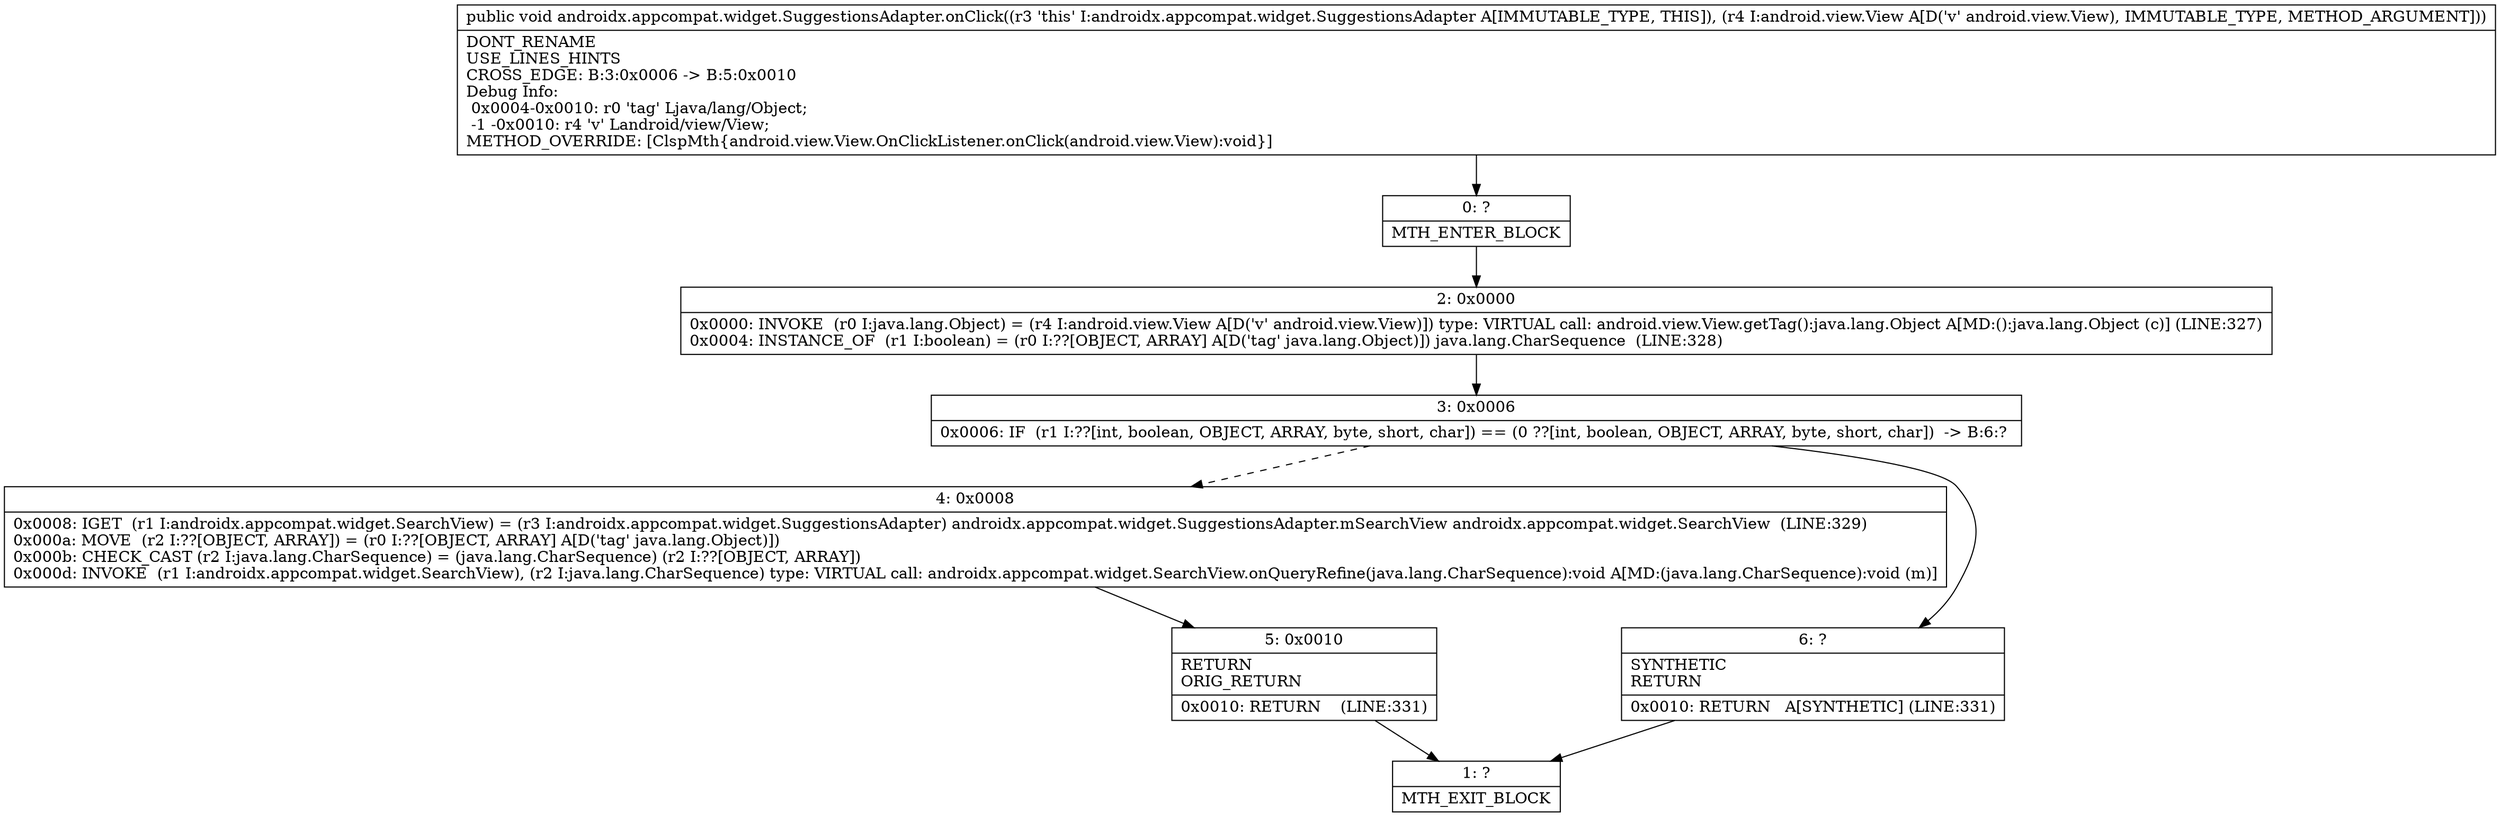 digraph "CFG forandroidx.appcompat.widget.SuggestionsAdapter.onClick(Landroid\/view\/View;)V" {
Node_0 [shape=record,label="{0\:\ ?|MTH_ENTER_BLOCK\l}"];
Node_2 [shape=record,label="{2\:\ 0x0000|0x0000: INVOKE  (r0 I:java.lang.Object) = (r4 I:android.view.View A[D('v' android.view.View)]) type: VIRTUAL call: android.view.View.getTag():java.lang.Object A[MD:():java.lang.Object (c)] (LINE:327)\l0x0004: INSTANCE_OF  (r1 I:boolean) = (r0 I:??[OBJECT, ARRAY] A[D('tag' java.lang.Object)]) java.lang.CharSequence  (LINE:328)\l}"];
Node_3 [shape=record,label="{3\:\ 0x0006|0x0006: IF  (r1 I:??[int, boolean, OBJECT, ARRAY, byte, short, char]) == (0 ??[int, boolean, OBJECT, ARRAY, byte, short, char])  \-\> B:6:? \l}"];
Node_4 [shape=record,label="{4\:\ 0x0008|0x0008: IGET  (r1 I:androidx.appcompat.widget.SearchView) = (r3 I:androidx.appcompat.widget.SuggestionsAdapter) androidx.appcompat.widget.SuggestionsAdapter.mSearchView androidx.appcompat.widget.SearchView  (LINE:329)\l0x000a: MOVE  (r2 I:??[OBJECT, ARRAY]) = (r0 I:??[OBJECT, ARRAY] A[D('tag' java.lang.Object)]) \l0x000b: CHECK_CAST (r2 I:java.lang.CharSequence) = (java.lang.CharSequence) (r2 I:??[OBJECT, ARRAY]) \l0x000d: INVOKE  (r1 I:androidx.appcompat.widget.SearchView), (r2 I:java.lang.CharSequence) type: VIRTUAL call: androidx.appcompat.widget.SearchView.onQueryRefine(java.lang.CharSequence):void A[MD:(java.lang.CharSequence):void (m)]\l}"];
Node_5 [shape=record,label="{5\:\ 0x0010|RETURN\lORIG_RETURN\l|0x0010: RETURN    (LINE:331)\l}"];
Node_1 [shape=record,label="{1\:\ ?|MTH_EXIT_BLOCK\l}"];
Node_6 [shape=record,label="{6\:\ ?|SYNTHETIC\lRETURN\l|0x0010: RETURN   A[SYNTHETIC] (LINE:331)\l}"];
MethodNode[shape=record,label="{public void androidx.appcompat.widget.SuggestionsAdapter.onClick((r3 'this' I:androidx.appcompat.widget.SuggestionsAdapter A[IMMUTABLE_TYPE, THIS]), (r4 I:android.view.View A[D('v' android.view.View), IMMUTABLE_TYPE, METHOD_ARGUMENT]))  | DONT_RENAME\lUSE_LINES_HINTS\lCROSS_EDGE: B:3:0x0006 \-\> B:5:0x0010\lDebug Info:\l  0x0004\-0x0010: r0 'tag' Ljava\/lang\/Object;\l  \-1 \-0x0010: r4 'v' Landroid\/view\/View;\lMETHOD_OVERRIDE: [ClspMth\{android.view.View.OnClickListener.onClick(android.view.View):void\}]\l}"];
MethodNode -> Node_0;Node_0 -> Node_2;
Node_2 -> Node_3;
Node_3 -> Node_4[style=dashed];
Node_3 -> Node_6;
Node_4 -> Node_5;
Node_5 -> Node_1;
Node_6 -> Node_1;
}

